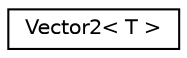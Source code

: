 digraph "Graphical Class Hierarchy"
{
  edge [fontname="Helvetica",fontsize="10",labelfontname="Helvetica",labelfontsize="10"];
  node [fontname="Helvetica",fontsize="10",shape=record];
  rankdir="LR";
  Node0 [label="Vector2\< T \>",height=0.2,width=0.4,color="black", fillcolor="white", style="filled",URL="$struct_vector2.html",tooltip="2-dimensional generic vector "];
}
